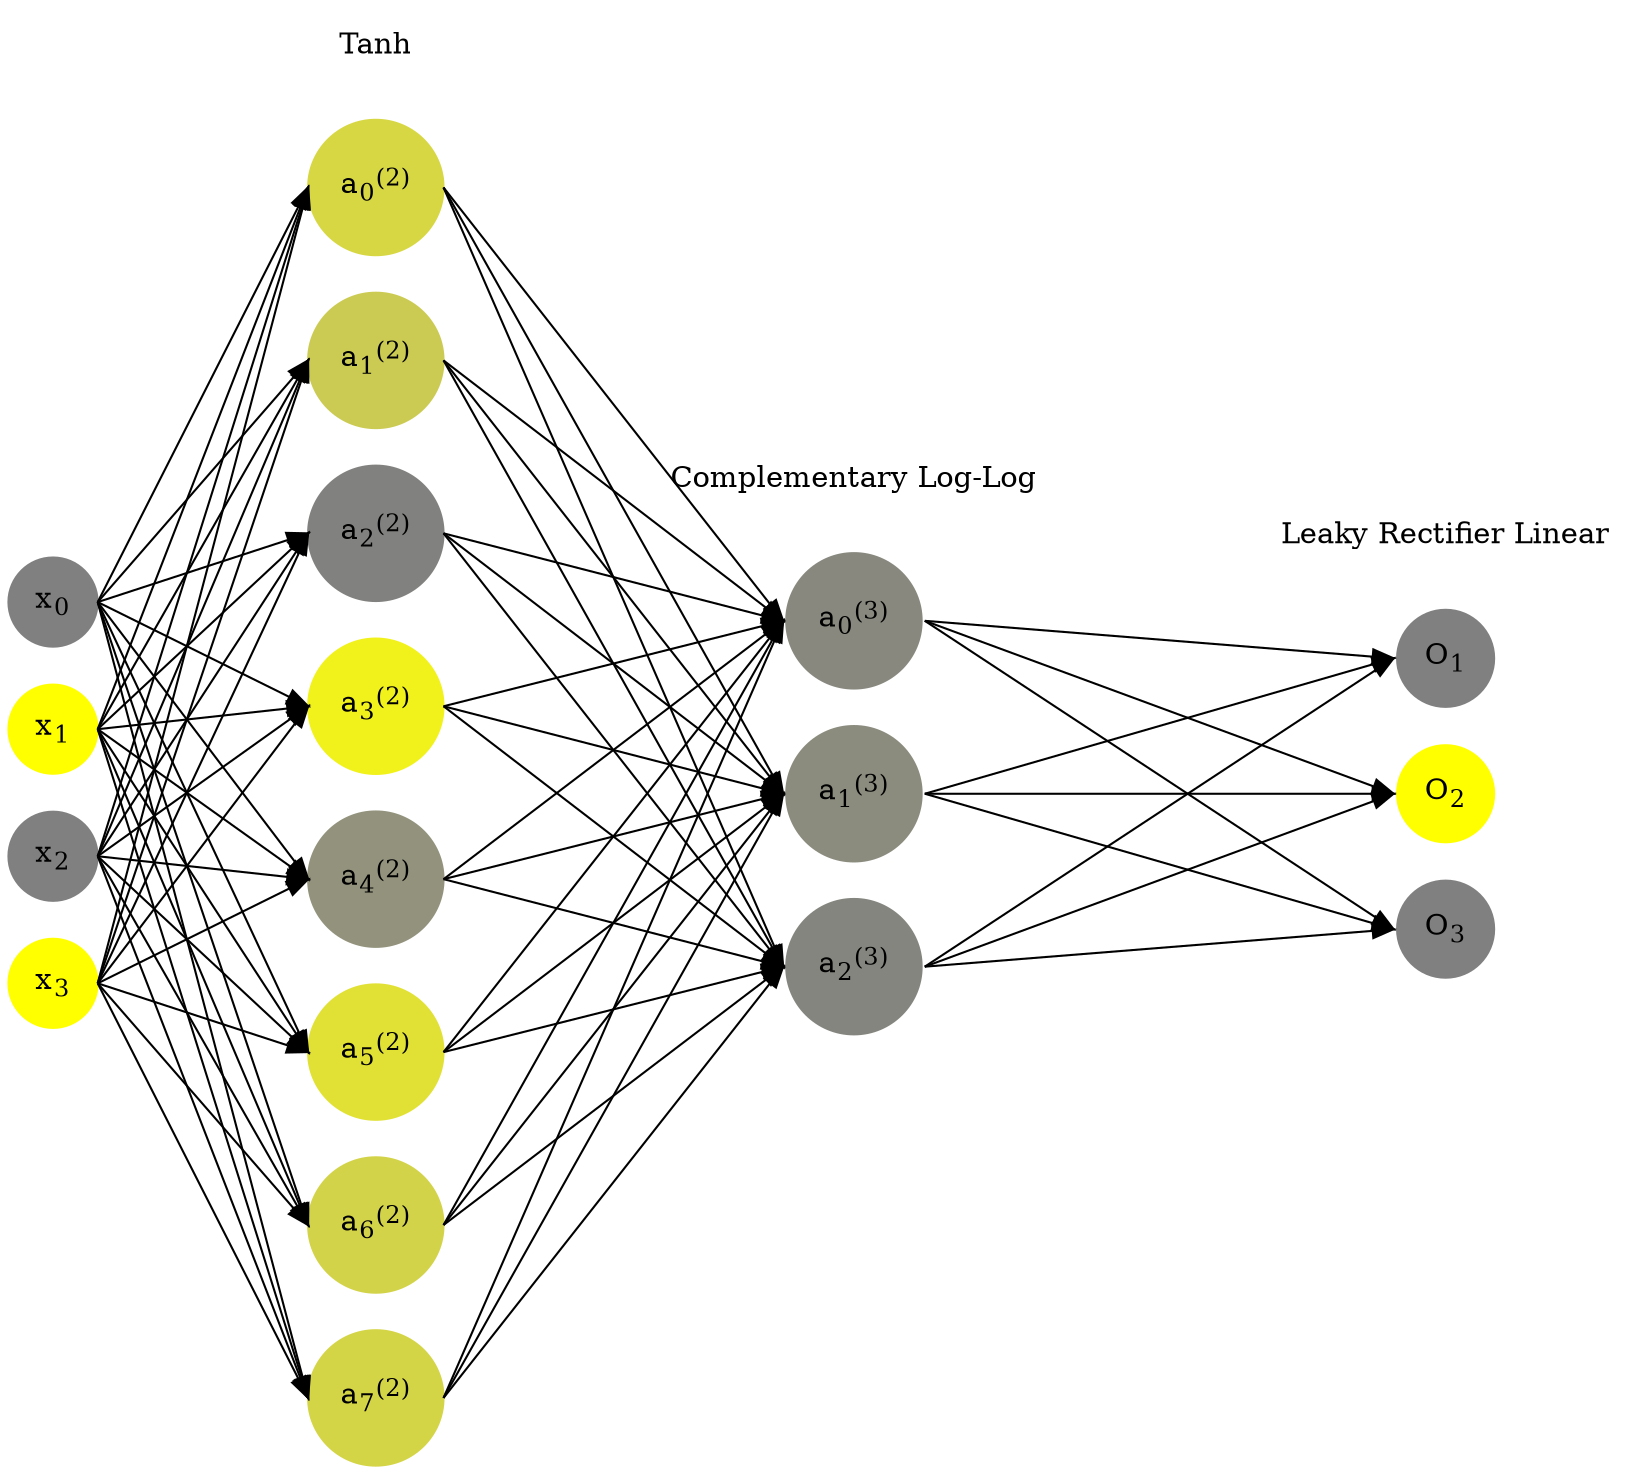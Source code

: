 digraph G {
	rankdir = LR;
	splines=false;
	edge[style=invis];
	ranksep= 1.4;
	{
	node [shape=circle, color="0.1667, 0.0, 0.5", style=filled, fillcolor="0.1667, 0.0, 0.5"];
	x0 [label=<x<sub>0</sub>>];
	}
	{
	node [shape=circle, color="0.1667, 1.0, 1.0", style=filled, fillcolor="0.1667, 1.0, 1.0"];
	x1 [label=<x<sub>1</sub>>];
	}
	{
	node [shape=circle, color="0.1667, 0.0, 0.5", style=filled, fillcolor="0.1667, 0.0, 0.5"];
	x2 [label=<x<sub>2</sub>>];
	}
	{
	node [shape=circle, color="0.1667, 1.0, 1.0", style=filled, fillcolor="0.1667, 1.0, 1.0"];
	x3 [label=<x<sub>3</sub>>];
	}
	{
	node [shape=circle, color="0.1667, 0.682809, 0.841404", style=filled, fillcolor="0.1667, 0.682809, 0.841404"];
	a02 [label=<a<sub>0</sub><sup>(2)</sup>>];
	}
	{
	node [shape=circle, color="0.1667, 0.586421, 0.793210", style=filled, fillcolor="0.1667, 0.586421, 0.793210"];
	a12 [label=<a<sub>1</sub><sup>(2)</sup>>];
	}
	{
	node [shape=circle, color="0.1667, 0.011601, 0.505800", style=filled, fillcolor="0.1667, 0.011601, 0.505800"];
	a22 [label=<a<sub>2</sub><sup>(2)</sup>>];
	}
	{
	node [shape=circle, color="0.1667, 0.883506, 0.941753", style=filled, fillcolor="0.1667, 0.883506, 0.941753"];
	a32 [label=<a<sub>3</sub><sup>(2)</sup>>];
	}
	{
	node [shape=circle, color="0.1667, 0.142101, 0.571051", style=filled, fillcolor="0.1667, 0.142101, 0.571051"];
	a42 [label=<a<sub>4</sub><sup>(2)</sup>>];
	}
	{
	node [shape=circle, color="0.1667, 0.764377, 0.882189", style=filled, fillcolor="0.1667, 0.764377, 0.882189"];
	a52 [label=<a<sub>5</sub><sup>(2)</sup>>];
	}
	{
	node [shape=circle, color="0.1667, 0.654355, 0.827178", style=filled, fillcolor="0.1667, 0.654355, 0.827178"];
	a62 [label=<a<sub>6</sub><sup>(2)</sup>>];
	}
	{
	node [shape=circle, color="0.1667, 0.663080, 0.831540", style=filled, fillcolor="0.1667, 0.663080, 0.831540"];
	a72 [label=<a<sub>7</sub><sup>(2)</sup>>];
	}
	{
	node [shape=circle, color="0.1667, 0.063244, 0.531622", style=filled, fillcolor="0.1667, 0.063244, 0.531622"];
	a03 [label=<a<sub>0</sub><sup>(3)</sup>>];
	}
	{
	node [shape=circle, color="0.1667, 0.090357, 0.545179", style=filled, fillcolor="0.1667, 0.090357, 0.545179"];
	a13 [label=<a<sub>1</sub><sup>(3)</sup>>];
	}
	{
	node [shape=circle, color="0.1667, 0.045065, 0.522532", style=filled, fillcolor="0.1667, 0.045065, 0.522532"];
	a23 [label=<a<sub>2</sub><sup>(3)</sup>>];
	}
	{
	node [shape=circle, color="0.1667, 0.0, 0.5", style=filled, fillcolor="0.1667, 0.0, 0.5"];
	O1 [label=<O<sub>1</sub>>];
	}
	{
	node [shape=circle, color="0.1667, 1.0, 1.0", style=filled, fillcolor="0.1667, 1.0, 1.0"];
	O2 [label=<O<sub>2</sub>>];
	}
	{
	node [shape=circle, color="0.1667, 0.0, 0.5", style=filled, fillcolor="0.1667, 0.0, 0.5"];
	O3 [label=<O<sub>3</sub>>];
	}
	{
	rank=same;
	x0->x1->x2->x3;
	}
	{
	rank=same;
	a02->a12->a22->a32->a42->a52->a62->a72;
	}
	{
	rank=same;
	a03->a13->a23;
	}
	{
	rank=same;
	O1->O2->O3;
	}
	l1 [shape=plaintext,label="Tanh"];
	l1->a02;
	{rank=same; l1;a02};
	l2 [shape=plaintext,label="Complementary Log-Log"];
	l2->a03;
	{rank=same; l2;a03};
	l3 [shape=plaintext,label="Leaky Rectifier Linear"];
	l3->O1;
	{rank=same; l3;O1};
edge[style=solid, tailport=e, headport=w];
	{x0;x1;x2;x3} -> {a02;a12;a22;a32;a42;a52;a62;a72};
	{a02;a12;a22;a32;a42;a52;a62;a72} -> {a03;a13;a23};
	{a03;a13;a23} -> {O1,O2,O3};
}